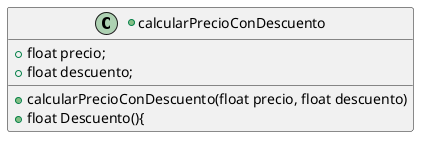 @startuml
'https://plantuml.com/class-diagram

+class calcularPrecioConDescuento{
    +float precio;
    +float descuento;

    +calcularPrecioConDescuento(float precio, float descuento)
    +float Descuento(){
    }
}
@enduml